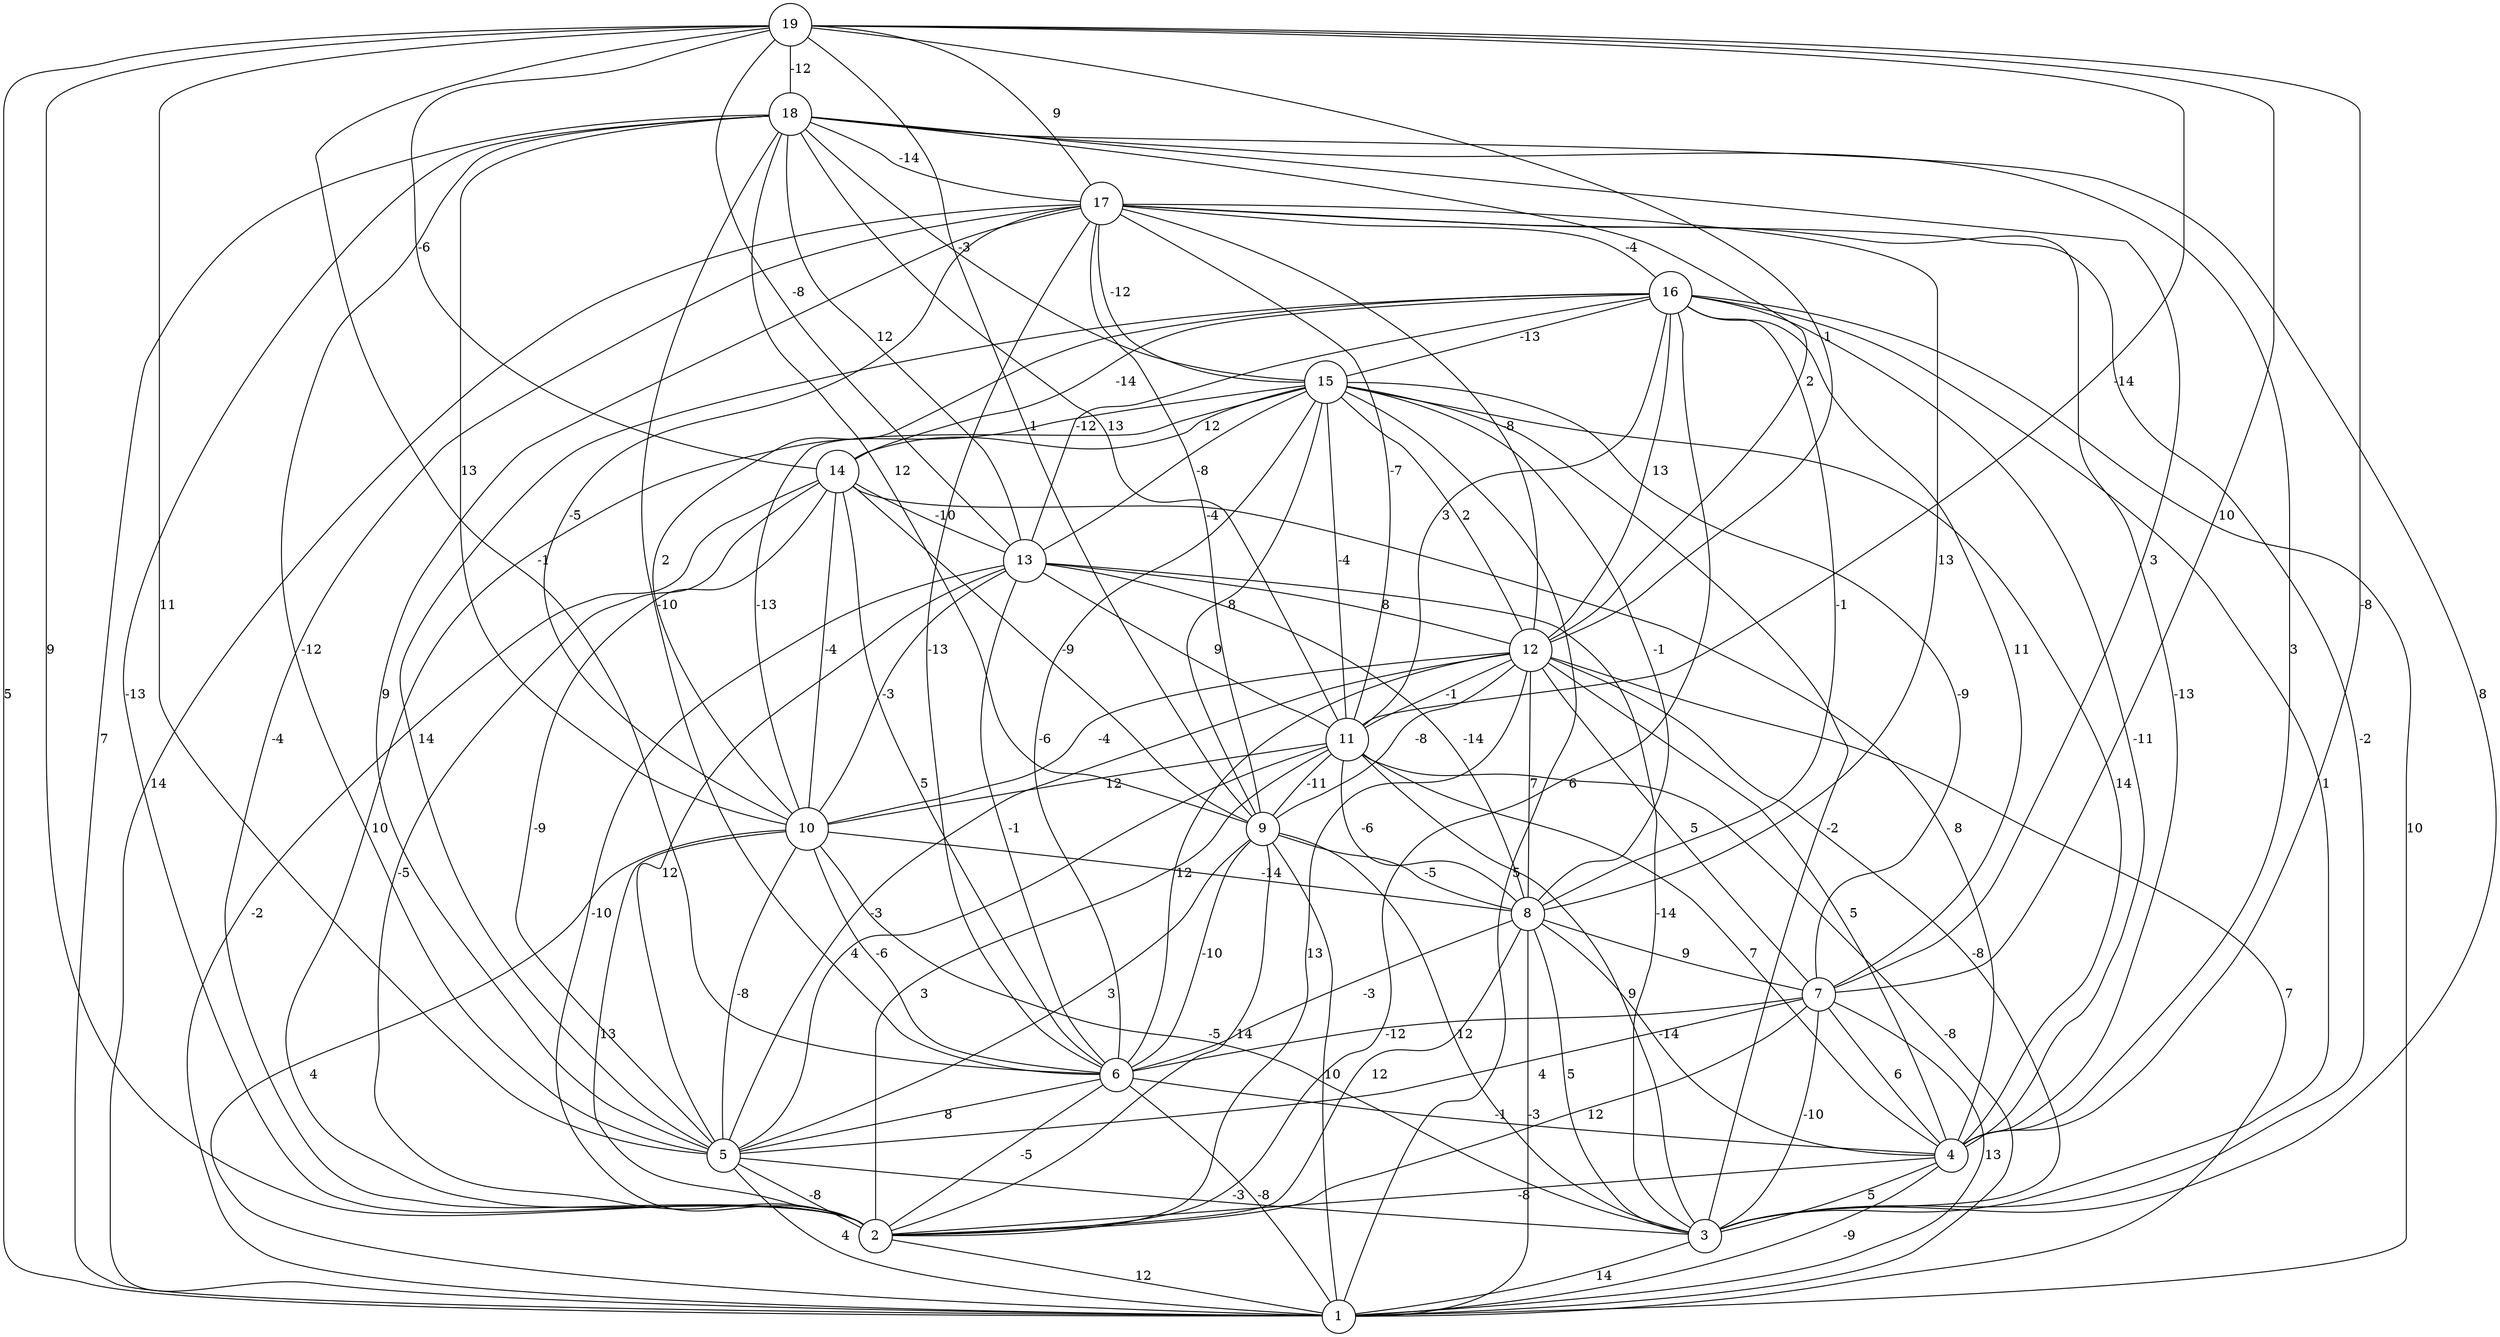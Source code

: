 graph { 
	 fontname="Helvetica,Arial,sans-serif" 
	 node [shape = circle]; 
	 19 -- 1 [label = "5"];
	 19 -- 2 [label = "9"];
	 19 -- 4 [label = "-8"];
	 19 -- 5 [label = "11"];
	 19 -- 6 [label = "-1"];
	 19 -- 7 [label = "10"];
	 19 -- 9 [label = "1"];
	 19 -- 11 [label = "-14"];
	 19 -- 12 [label = "1"];
	 19 -- 13 [label = "-8"];
	 19 -- 14 [label = "-6"];
	 19 -- 17 [label = "9"];
	 19 -- 18 [label = "-12"];
	 18 -- 1 [label = "7"];
	 18 -- 2 [label = "-13"];
	 18 -- 3 [label = "8"];
	 18 -- 4 [label = "3"];
	 18 -- 5 [label = "-12"];
	 18 -- 6 [label = "-10"];
	 18 -- 7 [label = "3"];
	 18 -- 9 [label = "12"];
	 18 -- 10 [label = "13"];
	 18 -- 11 [label = "13"];
	 18 -- 12 [label = "2"];
	 18 -- 13 [label = "12"];
	 18 -- 15 [label = "-3"];
	 18 -- 17 [label = "-14"];
	 17 -- 1 [label = "14"];
	 17 -- 2 [label = "-4"];
	 17 -- 3 [label = "-2"];
	 17 -- 4 [label = "-13"];
	 17 -- 5 [label = "9"];
	 17 -- 6 [label = "-13"];
	 17 -- 8 [label = "13"];
	 17 -- 9 [label = "-4"];
	 17 -- 10 [label = "-5"];
	 17 -- 11 [label = "-7"];
	 17 -- 12 [label = "-8"];
	 17 -- 15 [label = "-12"];
	 17 -- 16 [label = "-4"];
	 16 -- 1 [label = "10"];
	 16 -- 2 [label = "6"];
	 16 -- 3 [label = "1"];
	 16 -- 4 [label = "-11"];
	 16 -- 5 [label = "14"];
	 16 -- 7 [label = "11"];
	 16 -- 8 [label = "-1"];
	 16 -- 10 [label = "2"];
	 16 -- 11 [label = "3"];
	 16 -- 12 [label = "13"];
	 16 -- 13 [label = "-12"];
	 16 -- 14 [label = "-14"];
	 16 -- 15 [label = "-13"];
	 15 -- 1 [label = "5"];
	 15 -- 2 [label = "10"];
	 15 -- 3 [label = "-2"];
	 15 -- 4 [label = "14"];
	 15 -- 6 [label = "-6"];
	 15 -- 7 [label = "-9"];
	 15 -- 8 [label = "-1"];
	 15 -- 9 [label = "8"];
	 15 -- 10 [label = "-13"];
	 15 -- 11 [label = "-4"];
	 15 -- 12 [label = "2"];
	 15 -- 13 [label = "-8"];
	 15 -- 14 [label = "12"];
	 14 -- 1 [label = "-2"];
	 14 -- 2 [label = "-5"];
	 14 -- 4 [label = "8"];
	 14 -- 5 [label = "-9"];
	 14 -- 6 [label = "5"];
	 14 -- 9 [label = "-9"];
	 14 -- 10 [label = "-4"];
	 14 -- 13 [label = "-10"];
	 13 -- 2 [label = "-10"];
	 13 -- 3 [label = "-14"];
	 13 -- 5 [label = "12"];
	 13 -- 6 [label = "-1"];
	 13 -- 8 [label = "-14"];
	 13 -- 10 [label = "-3"];
	 13 -- 11 [label = "9"];
	 13 -- 12 [label = "8"];
	 12 -- 1 [label = "7"];
	 12 -- 2 [label = "13"];
	 12 -- 3 [label = "-8"];
	 12 -- 4 [label = "5"];
	 12 -- 5 [label = "-3"];
	 12 -- 6 [label = "12"];
	 12 -- 7 [label = "5"];
	 12 -- 8 [label = "7"];
	 12 -- 9 [label = "-8"];
	 12 -- 10 [label = "-4"];
	 12 -- 11 [label = "-1"];
	 11 -- 1 [label = "-8"];
	 11 -- 2 [label = "3"];
	 11 -- 3 [label = "9"];
	 11 -- 4 [label = "7"];
	 11 -- 5 [label = "4"];
	 11 -- 8 [label = "-6"];
	 11 -- 9 [label = "-11"];
	 11 -- 10 [label = "12"];
	 10 -- 1 [label = "4"];
	 10 -- 2 [label = "13"];
	 10 -- 3 [label = "-5"];
	 10 -- 5 [label = "-8"];
	 10 -- 6 [label = "-6"];
	 10 -- 8 [label = "-14"];
	 9 -- 1 [label = "10"];
	 9 -- 2 [label = "14"];
	 9 -- 3 [label = "12"];
	 9 -- 5 [label = "3"];
	 9 -- 6 [label = "-10"];
	 9 -- 8 [label = "-5"];
	 8 -- 1 [label = "-3"];
	 8 -- 2 [label = "12"];
	 8 -- 3 [label = "5"];
	 8 -- 4 [label = "-14"];
	 8 -- 6 [label = "-3"];
	 8 -- 7 [label = "9"];
	 7 -- 1 [label = "13"];
	 7 -- 2 [label = "12"];
	 7 -- 3 [label = "-10"];
	 7 -- 4 [label = "6"];
	 7 -- 5 [label = "4"];
	 7 -- 6 [label = "-12"];
	 6 -- 1 [label = "-8"];
	 6 -- 2 [label = "-5"];
	 6 -- 4 [label = "-1"];
	 6 -- 5 [label = "8"];
	 5 -- 1 [label = "4"];
	 5 -- 2 [label = "-8"];
	 5 -- 3 [label = "-3"];
	 4 -- 1 [label = "-9"];
	 4 -- 2 [label = "-8"];
	 4 -- 3 [label = "5"];
	 3 -- 1 [label = "14"];
	 2 -- 1 [label = "12"];
	 1;
	 2;
	 3;
	 4;
	 5;
	 6;
	 7;
	 8;
	 9;
	 10;
	 11;
	 12;
	 13;
	 14;
	 15;
	 16;
	 17;
	 18;
	 19;
}
